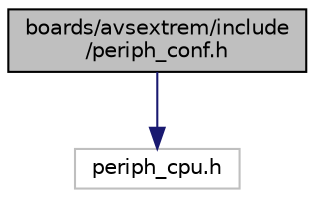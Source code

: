 digraph "boards/avsextrem/include/periph_conf.h"
{
 // LATEX_PDF_SIZE
  edge [fontname="Helvetica",fontsize="10",labelfontname="Helvetica",labelfontsize="10"];
  node [fontname="Helvetica",fontsize="10",shape=record];
  Node1 [label="boards/avsextrem/include\l/periph_conf.h",height=0.2,width=0.4,color="black", fillcolor="grey75", style="filled", fontcolor="black",tooltip="Peripheral configuration for the avsextrem."];
  Node1 -> Node2 [color="midnightblue",fontsize="10",style="solid",fontname="Helvetica"];
  Node2 [label="periph_cpu.h",height=0.2,width=0.4,color="grey75", fillcolor="white", style="filled",tooltip=" "];
}
